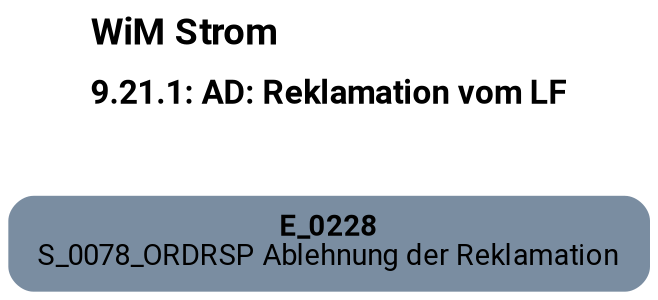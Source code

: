 digraph D {
    labelloc="t";
    label=<<B><FONT POINT-SIZE="18">WiM Strom</FONT></B><BR align="left"/><BR/><B><FONT POINT-SIZE="16">9.21.1: AD: Reklamation vom LF</FONT></B><BR align="left"/><BR/><BR/><BR/>>;
    ratio="compress";
    concentrate=true;
    pack=true;
    rankdir=TB;
    packmode="array";
    size="20,20";
    fontsize=12;
    "Empty" [margin="0.2,0.12", shape=box, style="filled,rounded", penwidth=0.0, fillcolor="#7a8da1", label=<<B>E_0228</B><BR align="center"/><FONT>S_0078_ORDRSP Ablehnung der Reklamation</FONT><BR align="center"/>>, fontname="Roboto, sans-serif"];


    bgcolor="transparent";
fontname="Roboto, sans-serif";
}
